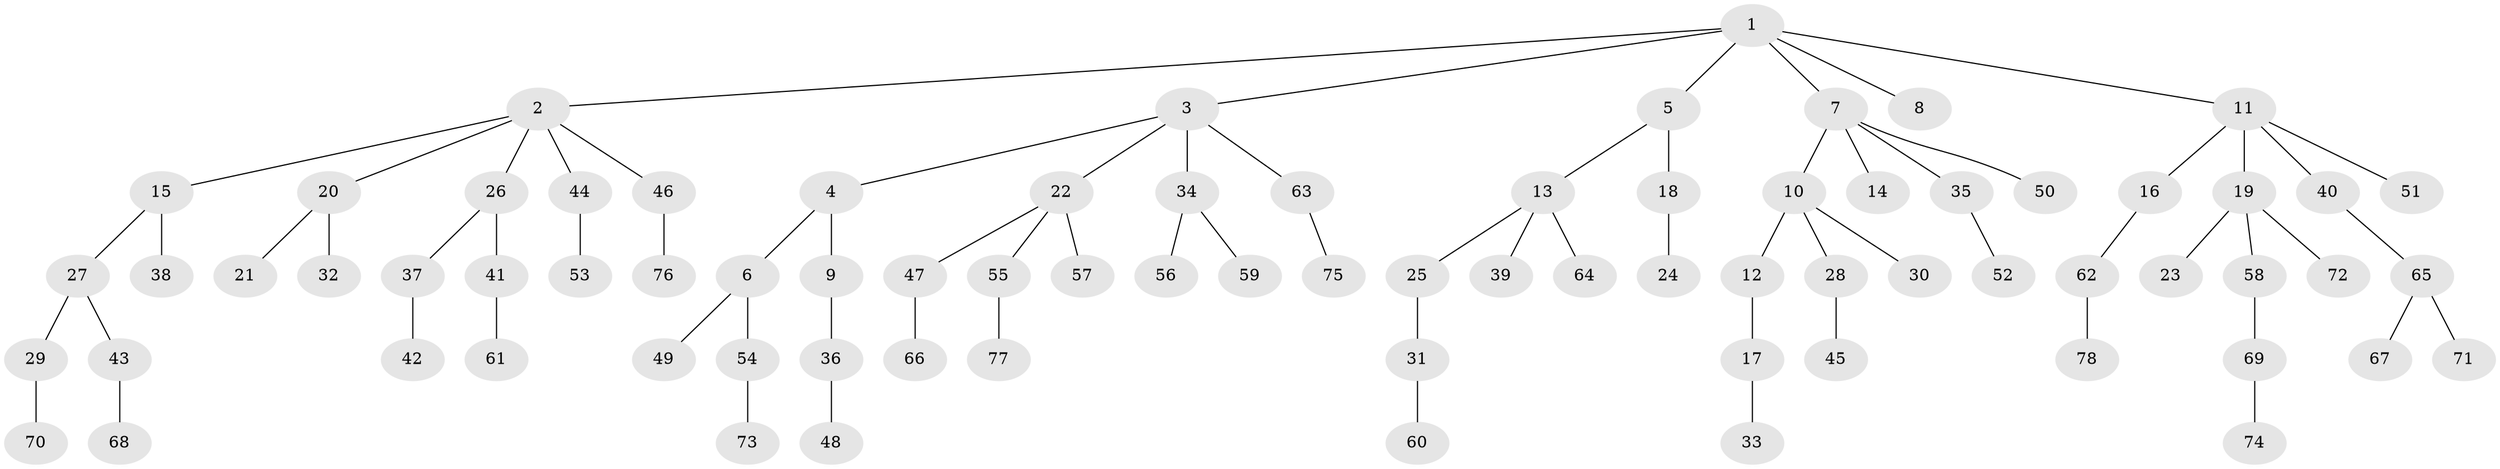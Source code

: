 // Generated by graph-tools (version 1.1) at 2025/37/03/09/25 02:37:02]
// undirected, 78 vertices, 77 edges
graph export_dot {
graph [start="1"]
  node [color=gray90,style=filled];
  1;
  2;
  3;
  4;
  5;
  6;
  7;
  8;
  9;
  10;
  11;
  12;
  13;
  14;
  15;
  16;
  17;
  18;
  19;
  20;
  21;
  22;
  23;
  24;
  25;
  26;
  27;
  28;
  29;
  30;
  31;
  32;
  33;
  34;
  35;
  36;
  37;
  38;
  39;
  40;
  41;
  42;
  43;
  44;
  45;
  46;
  47;
  48;
  49;
  50;
  51;
  52;
  53;
  54;
  55;
  56;
  57;
  58;
  59;
  60;
  61;
  62;
  63;
  64;
  65;
  66;
  67;
  68;
  69;
  70;
  71;
  72;
  73;
  74;
  75;
  76;
  77;
  78;
  1 -- 2;
  1 -- 3;
  1 -- 5;
  1 -- 7;
  1 -- 8;
  1 -- 11;
  2 -- 15;
  2 -- 20;
  2 -- 26;
  2 -- 44;
  2 -- 46;
  3 -- 4;
  3 -- 22;
  3 -- 34;
  3 -- 63;
  4 -- 6;
  4 -- 9;
  5 -- 13;
  5 -- 18;
  6 -- 49;
  6 -- 54;
  7 -- 10;
  7 -- 14;
  7 -- 35;
  7 -- 50;
  9 -- 36;
  10 -- 12;
  10 -- 28;
  10 -- 30;
  11 -- 16;
  11 -- 19;
  11 -- 40;
  11 -- 51;
  12 -- 17;
  13 -- 25;
  13 -- 39;
  13 -- 64;
  15 -- 27;
  15 -- 38;
  16 -- 62;
  17 -- 33;
  18 -- 24;
  19 -- 23;
  19 -- 58;
  19 -- 72;
  20 -- 21;
  20 -- 32;
  22 -- 47;
  22 -- 55;
  22 -- 57;
  25 -- 31;
  26 -- 37;
  26 -- 41;
  27 -- 29;
  27 -- 43;
  28 -- 45;
  29 -- 70;
  31 -- 60;
  34 -- 56;
  34 -- 59;
  35 -- 52;
  36 -- 48;
  37 -- 42;
  40 -- 65;
  41 -- 61;
  43 -- 68;
  44 -- 53;
  46 -- 76;
  47 -- 66;
  54 -- 73;
  55 -- 77;
  58 -- 69;
  62 -- 78;
  63 -- 75;
  65 -- 67;
  65 -- 71;
  69 -- 74;
}
